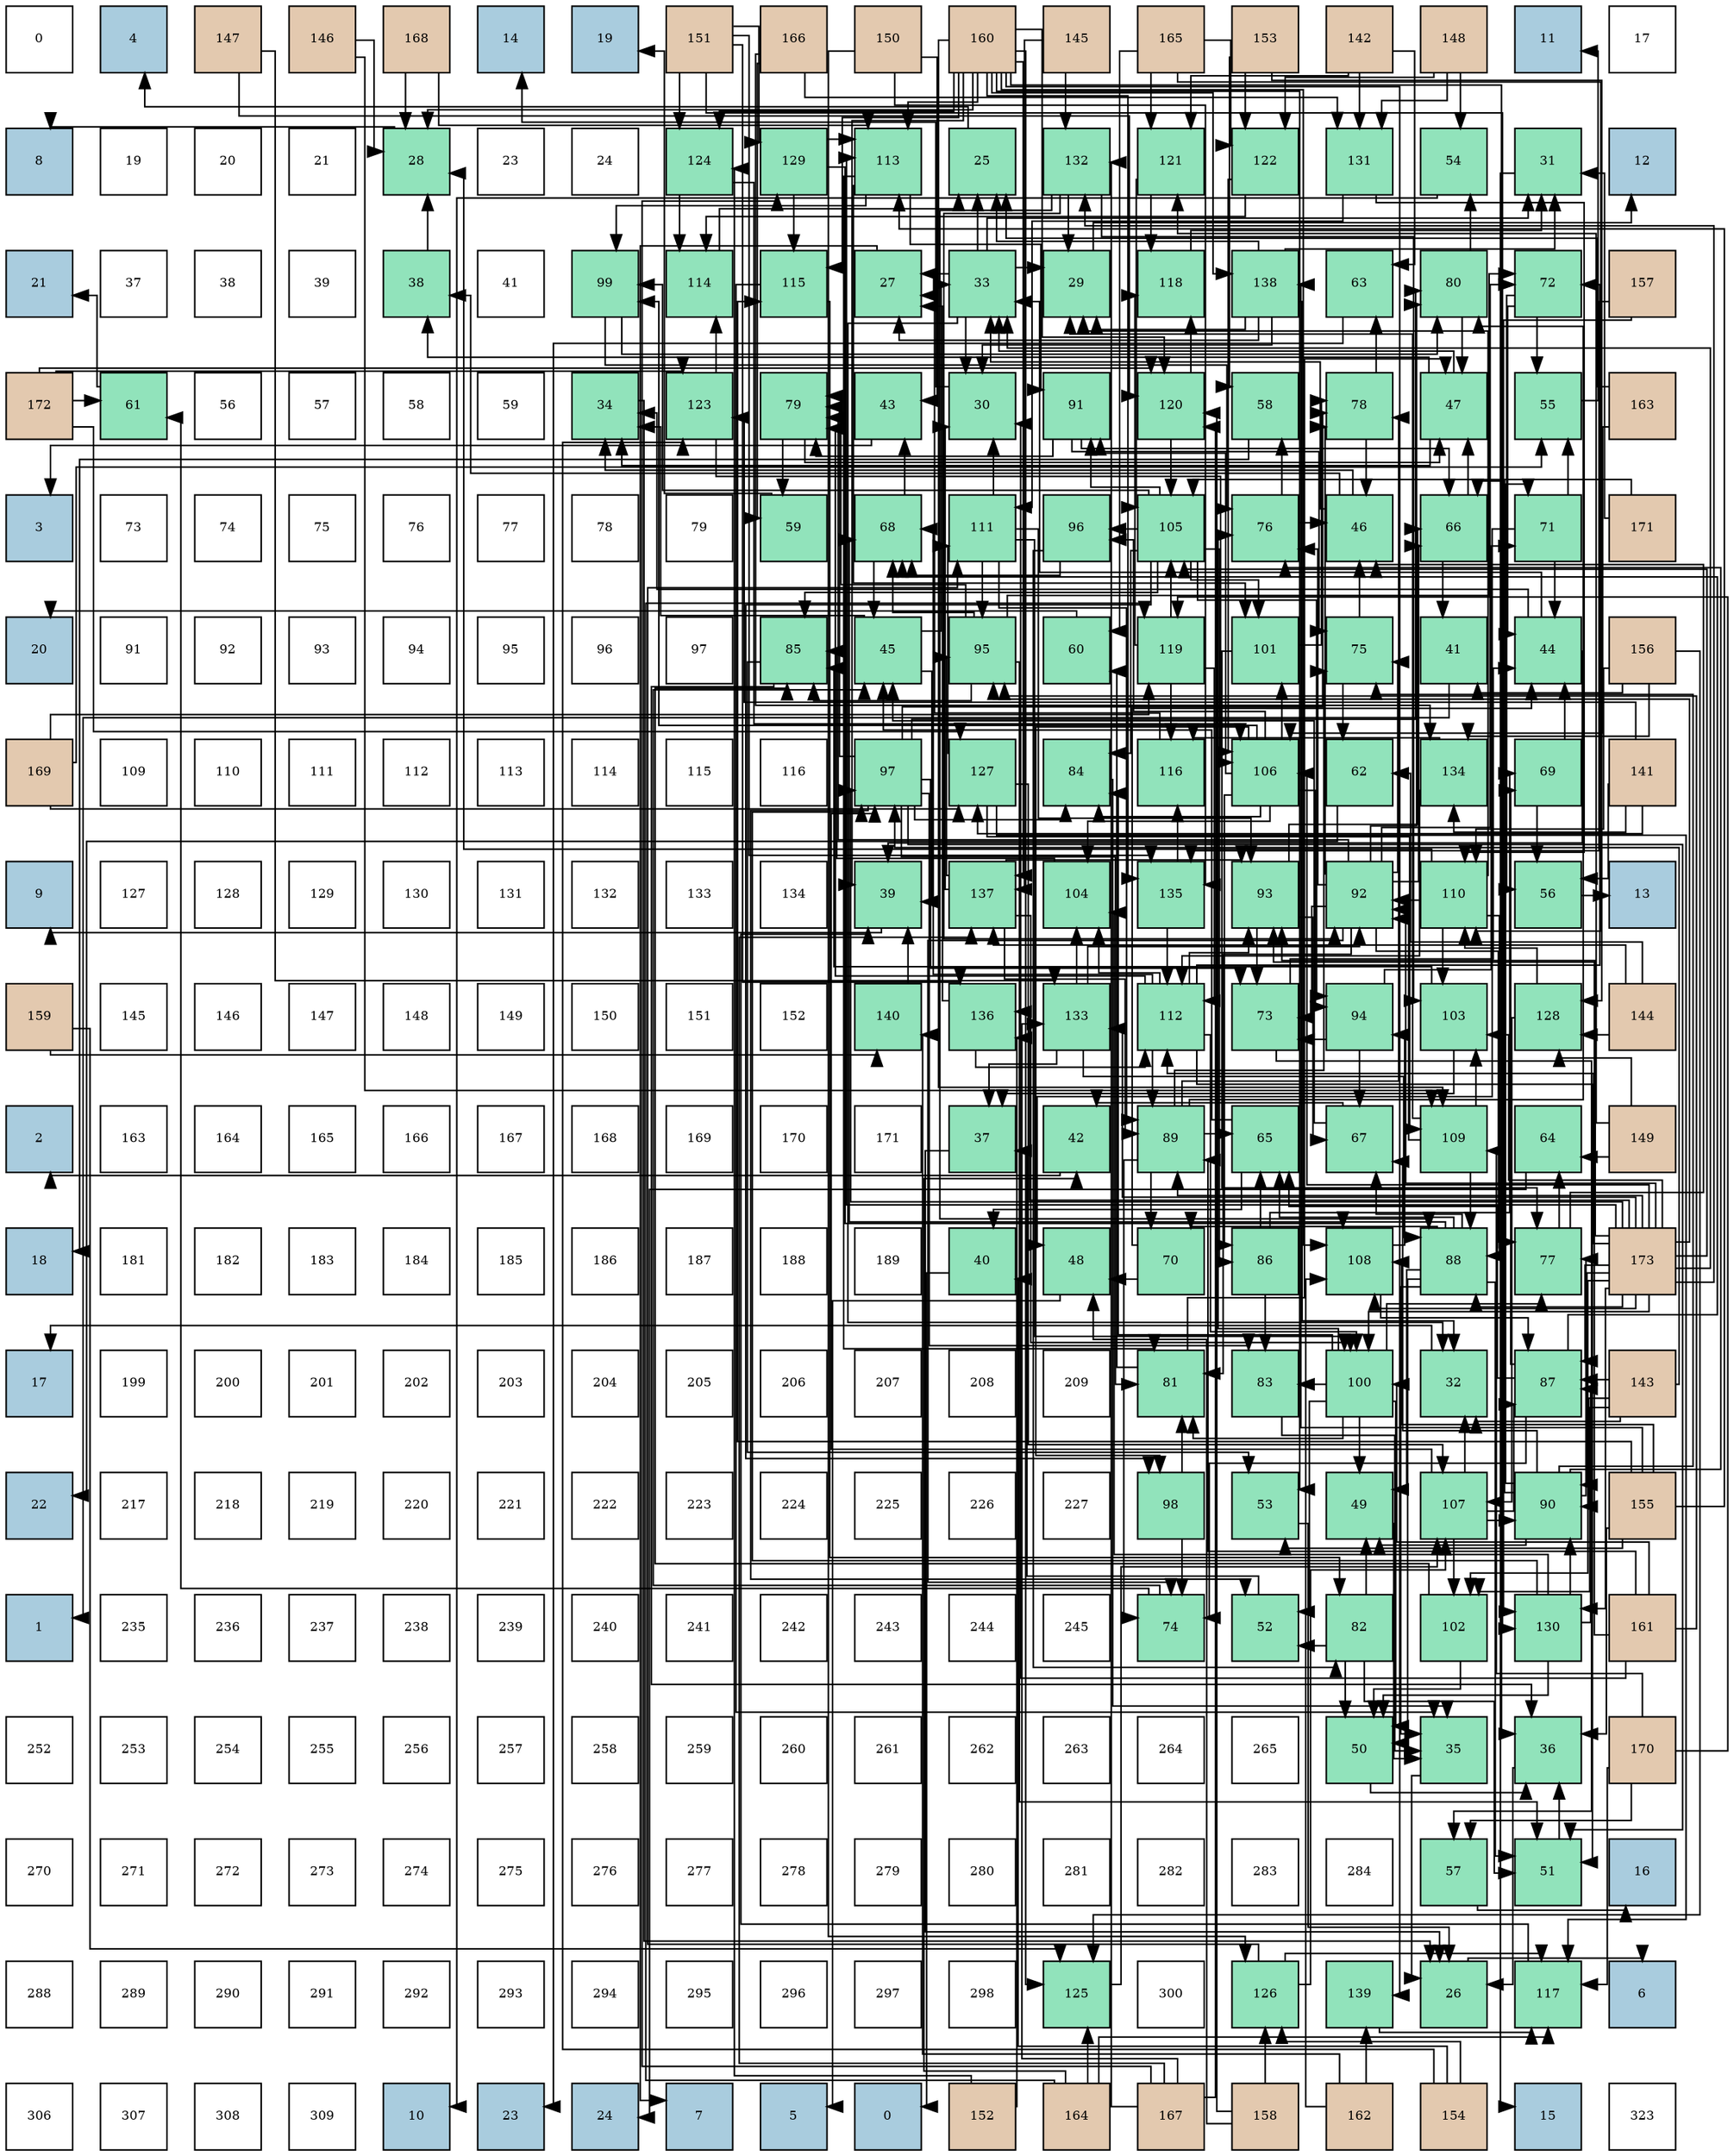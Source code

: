 digraph layout{
 rankdir=TB;
 splines=ortho;
 node [style=filled shape=square fixedsize=true width=0.6];
0[label="0", fontsize=8, fillcolor="#ffffff"];
1[label="4", fontsize=8, fillcolor="#a9ccde"];
2[label="147", fontsize=8, fillcolor="#e3c9af"];
3[label="146", fontsize=8, fillcolor="#e3c9af"];
4[label="168", fontsize=8, fillcolor="#e3c9af"];
5[label="14", fontsize=8, fillcolor="#a9ccde"];
6[label="19", fontsize=8, fillcolor="#a9ccde"];
7[label="151", fontsize=8, fillcolor="#e3c9af"];
8[label="166", fontsize=8, fillcolor="#e3c9af"];
9[label="150", fontsize=8, fillcolor="#e3c9af"];
10[label="160", fontsize=8, fillcolor="#e3c9af"];
11[label="145", fontsize=8, fillcolor="#e3c9af"];
12[label="165", fontsize=8, fillcolor="#e3c9af"];
13[label="153", fontsize=8, fillcolor="#e3c9af"];
14[label="142", fontsize=8, fillcolor="#e3c9af"];
15[label="148", fontsize=8, fillcolor="#e3c9af"];
16[label="11", fontsize=8, fillcolor="#a9ccde"];
17[label="17", fontsize=8, fillcolor="#ffffff"];
18[label="8", fontsize=8, fillcolor="#a9ccde"];
19[label="19", fontsize=8, fillcolor="#ffffff"];
20[label="20", fontsize=8, fillcolor="#ffffff"];
21[label="21", fontsize=8, fillcolor="#ffffff"];
22[label="28", fontsize=8, fillcolor="#91e3bb"];
23[label="23", fontsize=8, fillcolor="#ffffff"];
24[label="24", fontsize=8, fillcolor="#ffffff"];
25[label="124", fontsize=8, fillcolor="#91e3bb"];
26[label="129", fontsize=8, fillcolor="#91e3bb"];
27[label="113", fontsize=8, fillcolor="#91e3bb"];
28[label="25", fontsize=8, fillcolor="#91e3bb"];
29[label="132", fontsize=8, fillcolor="#91e3bb"];
30[label="121", fontsize=8, fillcolor="#91e3bb"];
31[label="122", fontsize=8, fillcolor="#91e3bb"];
32[label="131", fontsize=8, fillcolor="#91e3bb"];
33[label="54", fontsize=8, fillcolor="#91e3bb"];
34[label="31", fontsize=8, fillcolor="#91e3bb"];
35[label="12", fontsize=8, fillcolor="#a9ccde"];
36[label="21", fontsize=8, fillcolor="#a9ccde"];
37[label="37", fontsize=8, fillcolor="#ffffff"];
38[label="38", fontsize=8, fillcolor="#ffffff"];
39[label="39", fontsize=8, fillcolor="#ffffff"];
40[label="38", fontsize=8, fillcolor="#91e3bb"];
41[label="41", fontsize=8, fillcolor="#ffffff"];
42[label="99", fontsize=8, fillcolor="#91e3bb"];
43[label="114", fontsize=8, fillcolor="#91e3bb"];
44[label="115", fontsize=8, fillcolor="#91e3bb"];
45[label="27", fontsize=8, fillcolor="#91e3bb"];
46[label="33", fontsize=8, fillcolor="#91e3bb"];
47[label="29", fontsize=8, fillcolor="#91e3bb"];
48[label="118", fontsize=8, fillcolor="#91e3bb"];
49[label="138", fontsize=8, fillcolor="#91e3bb"];
50[label="63", fontsize=8, fillcolor="#91e3bb"];
51[label="80", fontsize=8, fillcolor="#91e3bb"];
52[label="72", fontsize=8, fillcolor="#91e3bb"];
53[label="157", fontsize=8, fillcolor="#e3c9af"];
54[label="172", fontsize=8, fillcolor="#e3c9af"];
55[label="61", fontsize=8, fillcolor="#91e3bb"];
56[label="56", fontsize=8, fillcolor="#ffffff"];
57[label="57", fontsize=8, fillcolor="#ffffff"];
58[label="58", fontsize=8, fillcolor="#ffffff"];
59[label="59", fontsize=8, fillcolor="#ffffff"];
60[label="34", fontsize=8, fillcolor="#91e3bb"];
61[label="123", fontsize=8, fillcolor="#91e3bb"];
62[label="79", fontsize=8, fillcolor="#91e3bb"];
63[label="43", fontsize=8, fillcolor="#91e3bb"];
64[label="30", fontsize=8, fillcolor="#91e3bb"];
65[label="91", fontsize=8, fillcolor="#91e3bb"];
66[label="120", fontsize=8, fillcolor="#91e3bb"];
67[label="58", fontsize=8, fillcolor="#91e3bb"];
68[label="78", fontsize=8, fillcolor="#91e3bb"];
69[label="47", fontsize=8, fillcolor="#91e3bb"];
70[label="55", fontsize=8, fillcolor="#91e3bb"];
71[label="163", fontsize=8, fillcolor="#e3c9af"];
72[label="3", fontsize=8, fillcolor="#a9ccde"];
73[label="73", fontsize=8, fillcolor="#ffffff"];
74[label="74", fontsize=8, fillcolor="#ffffff"];
75[label="75", fontsize=8, fillcolor="#ffffff"];
76[label="76", fontsize=8, fillcolor="#ffffff"];
77[label="77", fontsize=8, fillcolor="#ffffff"];
78[label="78", fontsize=8, fillcolor="#ffffff"];
79[label="79", fontsize=8, fillcolor="#ffffff"];
80[label="59", fontsize=8, fillcolor="#91e3bb"];
81[label="68", fontsize=8, fillcolor="#91e3bb"];
82[label="111", fontsize=8, fillcolor="#91e3bb"];
83[label="96", fontsize=8, fillcolor="#91e3bb"];
84[label="105", fontsize=8, fillcolor="#91e3bb"];
85[label="76", fontsize=8, fillcolor="#91e3bb"];
86[label="46", fontsize=8, fillcolor="#91e3bb"];
87[label="66", fontsize=8, fillcolor="#91e3bb"];
88[label="71", fontsize=8, fillcolor="#91e3bb"];
89[label="171", fontsize=8, fillcolor="#e3c9af"];
90[label="20", fontsize=8, fillcolor="#a9ccde"];
91[label="91", fontsize=8, fillcolor="#ffffff"];
92[label="92", fontsize=8, fillcolor="#ffffff"];
93[label="93", fontsize=8, fillcolor="#ffffff"];
94[label="94", fontsize=8, fillcolor="#ffffff"];
95[label="95", fontsize=8, fillcolor="#ffffff"];
96[label="96", fontsize=8, fillcolor="#ffffff"];
97[label="97", fontsize=8, fillcolor="#ffffff"];
98[label="85", fontsize=8, fillcolor="#91e3bb"];
99[label="45", fontsize=8, fillcolor="#91e3bb"];
100[label="95", fontsize=8, fillcolor="#91e3bb"];
101[label="60", fontsize=8, fillcolor="#91e3bb"];
102[label="119", fontsize=8, fillcolor="#91e3bb"];
103[label="101", fontsize=8, fillcolor="#91e3bb"];
104[label="75", fontsize=8, fillcolor="#91e3bb"];
105[label="41", fontsize=8, fillcolor="#91e3bb"];
106[label="44", fontsize=8, fillcolor="#91e3bb"];
107[label="156", fontsize=8, fillcolor="#e3c9af"];
108[label="169", fontsize=8, fillcolor="#e3c9af"];
109[label="109", fontsize=8, fillcolor="#ffffff"];
110[label="110", fontsize=8, fillcolor="#ffffff"];
111[label="111", fontsize=8, fillcolor="#ffffff"];
112[label="112", fontsize=8, fillcolor="#ffffff"];
113[label="113", fontsize=8, fillcolor="#ffffff"];
114[label="114", fontsize=8, fillcolor="#ffffff"];
115[label="115", fontsize=8, fillcolor="#ffffff"];
116[label="116", fontsize=8, fillcolor="#ffffff"];
117[label="97", fontsize=8, fillcolor="#91e3bb"];
118[label="127", fontsize=8, fillcolor="#91e3bb"];
119[label="84", fontsize=8, fillcolor="#91e3bb"];
120[label="116", fontsize=8, fillcolor="#91e3bb"];
121[label="106", fontsize=8, fillcolor="#91e3bb"];
122[label="62", fontsize=8, fillcolor="#91e3bb"];
123[label="134", fontsize=8, fillcolor="#91e3bb"];
124[label="69", fontsize=8, fillcolor="#91e3bb"];
125[label="141", fontsize=8, fillcolor="#e3c9af"];
126[label="9", fontsize=8, fillcolor="#a9ccde"];
127[label="127", fontsize=8, fillcolor="#ffffff"];
128[label="128", fontsize=8, fillcolor="#ffffff"];
129[label="129", fontsize=8, fillcolor="#ffffff"];
130[label="130", fontsize=8, fillcolor="#ffffff"];
131[label="131", fontsize=8, fillcolor="#ffffff"];
132[label="132", fontsize=8, fillcolor="#ffffff"];
133[label="133", fontsize=8, fillcolor="#ffffff"];
134[label="134", fontsize=8, fillcolor="#ffffff"];
135[label="39", fontsize=8, fillcolor="#91e3bb"];
136[label="137", fontsize=8, fillcolor="#91e3bb"];
137[label="104", fontsize=8, fillcolor="#91e3bb"];
138[label="135", fontsize=8, fillcolor="#91e3bb"];
139[label="93", fontsize=8, fillcolor="#91e3bb"];
140[label="92", fontsize=8, fillcolor="#91e3bb"];
141[label="110", fontsize=8, fillcolor="#91e3bb"];
142[label="56", fontsize=8, fillcolor="#91e3bb"];
143[label="13", fontsize=8, fillcolor="#a9ccde"];
144[label="159", fontsize=8, fillcolor="#e3c9af"];
145[label="145", fontsize=8, fillcolor="#ffffff"];
146[label="146", fontsize=8, fillcolor="#ffffff"];
147[label="147", fontsize=8, fillcolor="#ffffff"];
148[label="148", fontsize=8, fillcolor="#ffffff"];
149[label="149", fontsize=8, fillcolor="#ffffff"];
150[label="150", fontsize=8, fillcolor="#ffffff"];
151[label="151", fontsize=8, fillcolor="#ffffff"];
152[label="152", fontsize=8, fillcolor="#ffffff"];
153[label="140", fontsize=8, fillcolor="#91e3bb"];
154[label="136", fontsize=8, fillcolor="#91e3bb"];
155[label="133", fontsize=8, fillcolor="#91e3bb"];
156[label="112", fontsize=8, fillcolor="#91e3bb"];
157[label="73", fontsize=8, fillcolor="#91e3bb"];
158[label="94", fontsize=8, fillcolor="#91e3bb"];
159[label="103", fontsize=8, fillcolor="#91e3bb"];
160[label="128", fontsize=8, fillcolor="#91e3bb"];
161[label="144", fontsize=8, fillcolor="#e3c9af"];
162[label="2", fontsize=8, fillcolor="#a9ccde"];
163[label="163", fontsize=8, fillcolor="#ffffff"];
164[label="164", fontsize=8, fillcolor="#ffffff"];
165[label="165", fontsize=8, fillcolor="#ffffff"];
166[label="166", fontsize=8, fillcolor="#ffffff"];
167[label="167", fontsize=8, fillcolor="#ffffff"];
168[label="168", fontsize=8, fillcolor="#ffffff"];
169[label="169", fontsize=8, fillcolor="#ffffff"];
170[label="170", fontsize=8, fillcolor="#ffffff"];
171[label="171", fontsize=8, fillcolor="#ffffff"];
172[label="37", fontsize=8, fillcolor="#91e3bb"];
173[label="42", fontsize=8, fillcolor="#91e3bb"];
174[label="89", fontsize=8, fillcolor="#91e3bb"];
175[label="65", fontsize=8, fillcolor="#91e3bb"];
176[label="67", fontsize=8, fillcolor="#91e3bb"];
177[label="109", fontsize=8, fillcolor="#91e3bb"];
178[label="64", fontsize=8, fillcolor="#91e3bb"];
179[label="149", fontsize=8, fillcolor="#e3c9af"];
180[label="18", fontsize=8, fillcolor="#a9ccde"];
181[label="181", fontsize=8, fillcolor="#ffffff"];
182[label="182", fontsize=8, fillcolor="#ffffff"];
183[label="183", fontsize=8, fillcolor="#ffffff"];
184[label="184", fontsize=8, fillcolor="#ffffff"];
185[label="185", fontsize=8, fillcolor="#ffffff"];
186[label="186", fontsize=8, fillcolor="#ffffff"];
187[label="187", fontsize=8, fillcolor="#ffffff"];
188[label="188", fontsize=8, fillcolor="#ffffff"];
189[label="189", fontsize=8, fillcolor="#ffffff"];
190[label="40", fontsize=8, fillcolor="#91e3bb"];
191[label="48", fontsize=8, fillcolor="#91e3bb"];
192[label="70", fontsize=8, fillcolor="#91e3bb"];
193[label="86", fontsize=8, fillcolor="#91e3bb"];
194[label="108", fontsize=8, fillcolor="#91e3bb"];
195[label="88", fontsize=8, fillcolor="#91e3bb"];
196[label="77", fontsize=8, fillcolor="#91e3bb"];
197[label="173", fontsize=8, fillcolor="#e3c9af"];
198[label="17", fontsize=8, fillcolor="#a9ccde"];
199[label="199", fontsize=8, fillcolor="#ffffff"];
200[label="200", fontsize=8, fillcolor="#ffffff"];
201[label="201", fontsize=8, fillcolor="#ffffff"];
202[label="202", fontsize=8, fillcolor="#ffffff"];
203[label="203", fontsize=8, fillcolor="#ffffff"];
204[label="204", fontsize=8, fillcolor="#ffffff"];
205[label="205", fontsize=8, fillcolor="#ffffff"];
206[label="206", fontsize=8, fillcolor="#ffffff"];
207[label="207", fontsize=8, fillcolor="#ffffff"];
208[label="208", fontsize=8, fillcolor="#ffffff"];
209[label="209", fontsize=8, fillcolor="#ffffff"];
210[label="81", fontsize=8, fillcolor="#91e3bb"];
211[label="83", fontsize=8, fillcolor="#91e3bb"];
212[label="100", fontsize=8, fillcolor="#91e3bb"];
213[label="32", fontsize=8, fillcolor="#91e3bb"];
214[label="87", fontsize=8, fillcolor="#91e3bb"];
215[label="143", fontsize=8, fillcolor="#e3c9af"];
216[label="22", fontsize=8, fillcolor="#a9ccde"];
217[label="217", fontsize=8, fillcolor="#ffffff"];
218[label="218", fontsize=8, fillcolor="#ffffff"];
219[label="219", fontsize=8, fillcolor="#ffffff"];
220[label="220", fontsize=8, fillcolor="#ffffff"];
221[label="221", fontsize=8, fillcolor="#ffffff"];
222[label="222", fontsize=8, fillcolor="#ffffff"];
223[label="223", fontsize=8, fillcolor="#ffffff"];
224[label="224", fontsize=8, fillcolor="#ffffff"];
225[label="225", fontsize=8, fillcolor="#ffffff"];
226[label="226", fontsize=8, fillcolor="#ffffff"];
227[label="227", fontsize=8, fillcolor="#ffffff"];
228[label="98", fontsize=8, fillcolor="#91e3bb"];
229[label="53", fontsize=8, fillcolor="#91e3bb"];
230[label="49", fontsize=8, fillcolor="#91e3bb"];
231[label="107", fontsize=8, fillcolor="#91e3bb"];
232[label="90", fontsize=8, fillcolor="#91e3bb"];
233[label="155", fontsize=8, fillcolor="#e3c9af"];
234[label="1", fontsize=8, fillcolor="#a9ccde"];
235[label="235", fontsize=8, fillcolor="#ffffff"];
236[label="236", fontsize=8, fillcolor="#ffffff"];
237[label="237", fontsize=8, fillcolor="#ffffff"];
238[label="238", fontsize=8, fillcolor="#ffffff"];
239[label="239", fontsize=8, fillcolor="#ffffff"];
240[label="240", fontsize=8, fillcolor="#ffffff"];
241[label="241", fontsize=8, fillcolor="#ffffff"];
242[label="242", fontsize=8, fillcolor="#ffffff"];
243[label="243", fontsize=8, fillcolor="#ffffff"];
244[label="244", fontsize=8, fillcolor="#ffffff"];
245[label="245", fontsize=8, fillcolor="#ffffff"];
246[label="74", fontsize=8, fillcolor="#91e3bb"];
247[label="52", fontsize=8, fillcolor="#91e3bb"];
248[label="82", fontsize=8, fillcolor="#91e3bb"];
249[label="102", fontsize=8, fillcolor="#91e3bb"];
250[label="130", fontsize=8, fillcolor="#91e3bb"];
251[label="161", fontsize=8, fillcolor="#e3c9af"];
252[label="252", fontsize=8, fillcolor="#ffffff"];
253[label="253", fontsize=8, fillcolor="#ffffff"];
254[label="254", fontsize=8, fillcolor="#ffffff"];
255[label="255", fontsize=8, fillcolor="#ffffff"];
256[label="256", fontsize=8, fillcolor="#ffffff"];
257[label="257", fontsize=8, fillcolor="#ffffff"];
258[label="258", fontsize=8, fillcolor="#ffffff"];
259[label="259", fontsize=8, fillcolor="#ffffff"];
260[label="260", fontsize=8, fillcolor="#ffffff"];
261[label="261", fontsize=8, fillcolor="#ffffff"];
262[label="262", fontsize=8, fillcolor="#ffffff"];
263[label="263", fontsize=8, fillcolor="#ffffff"];
264[label="264", fontsize=8, fillcolor="#ffffff"];
265[label="265", fontsize=8, fillcolor="#ffffff"];
266[label="50", fontsize=8, fillcolor="#91e3bb"];
267[label="35", fontsize=8, fillcolor="#91e3bb"];
268[label="36", fontsize=8, fillcolor="#91e3bb"];
269[label="170", fontsize=8, fillcolor="#e3c9af"];
270[label="270", fontsize=8, fillcolor="#ffffff"];
271[label="271", fontsize=8, fillcolor="#ffffff"];
272[label="272", fontsize=8, fillcolor="#ffffff"];
273[label="273", fontsize=8, fillcolor="#ffffff"];
274[label="274", fontsize=8, fillcolor="#ffffff"];
275[label="275", fontsize=8, fillcolor="#ffffff"];
276[label="276", fontsize=8, fillcolor="#ffffff"];
277[label="277", fontsize=8, fillcolor="#ffffff"];
278[label="278", fontsize=8, fillcolor="#ffffff"];
279[label="279", fontsize=8, fillcolor="#ffffff"];
280[label="280", fontsize=8, fillcolor="#ffffff"];
281[label="281", fontsize=8, fillcolor="#ffffff"];
282[label="282", fontsize=8, fillcolor="#ffffff"];
283[label="283", fontsize=8, fillcolor="#ffffff"];
284[label="284", fontsize=8, fillcolor="#ffffff"];
285[label="57", fontsize=8, fillcolor="#91e3bb"];
286[label="51", fontsize=8, fillcolor="#91e3bb"];
287[label="16", fontsize=8, fillcolor="#a9ccde"];
288[label="288", fontsize=8, fillcolor="#ffffff"];
289[label="289", fontsize=8, fillcolor="#ffffff"];
290[label="290", fontsize=8, fillcolor="#ffffff"];
291[label="291", fontsize=8, fillcolor="#ffffff"];
292[label="292", fontsize=8, fillcolor="#ffffff"];
293[label="293", fontsize=8, fillcolor="#ffffff"];
294[label="294", fontsize=8, fillcolor="#ffffff"];
295[label="295", fontsize=8, fillcolor="#ffffff"];
296[label="296", fontsize=8, fillcolor="#ffffff"];
297[label="297", fontsize=8, fillcolor="#ffffff"];
298[label="298", fontsize=8, fillcolor="#ffffff"];
299[label="125", fontsize=8, fillcolor="#91e3bb"];
300[label="300", fontsize=8, fillcolor="#ffffff"];
301[label="126", fontsize=8, fillcolor="#91e3bb"];
302[label="139", fontsize=8, fillcolor="#91e3bb"];
303[label="26", fontsize=8, fillcolor="#91e3bb"];
304[label="117", fontsize=8, fillcolor="#91e3bb"];
305[label="6", fontsize=8, fillcolor="#a9ccde"];
306[label="306", fontsize=8, fillcolor="#ffffff"];
307[label="307", fontsize=8, fillcolor="#ffffff"];
308[label="308", fontsize=8, fillcolor="#ffffff"];
309[label="309", fontsize=8, fillcolor="#ffffff"];
310[label="10", fontsize=8, fillcolor="#a9ccde"];
311[label="23", fontsize=8, fillcolor="#a9ccde"];
312[label="24", fontsize=8, fillcolor="#a9ccde"];
313[label="7", fontsize=8, fillcolor="#a9ccde"];
314[label="5", fontsize=8, fillcolor="#a9ccde"];
315[label="0", fontsize=8, fillcolor="#a9ccde"];
316[label="152", fontsize=8, fillcolor="#e3c9af"];
317[label="164", fontsize=8, fillcolor="#e3c9af"];
318[label="167", fontsize=8, fillcolor="#e3c9af"];
319[label="158", fontsize=8, fillcolor="#e3c9af"];
320[label="162", fontsize=8, fillcolor="#e3c9af"];
321[label="154", fontsize=8, fillcolor="#e3c9af"];
322[label="15", fontsize=8, fillcolor="#a9ccde"];
323[label="323", fontsize=8, fillcolor="#ffffff"];
edge [constraint=false, style=vis];28 -> 1;
303 -> 305;
45 -> 313;
22 -> 18;
47 -> 35;
64 -> 5;
34 -> 322;
213 -> 198;
46 -> 28;
46 -> 45;
46 -> 47;
46 -> 64;
46 -> 34;
46 -> 213;
60 -> 303;
267 -> 303;
268 -> 303;
172 -> 303;
40 -> 22;
135 -> 126;
190 -> 315;
105 -> 234;
173 -> 162;
63 -> 72;
106 -> 46;
106 -> 60;
106 -> 135;
99 -> 46;
99 -> 60;
99 -> 135;
86 -> 46;
86 -> 60;
86 -> 40;
69 -> 46;
69 -> 60;
69 -> 40;
191 -> 314;
230 -> 267;
266 -> 268;
286 -> 268;
247 -> 172;
229 -> 303;
33 -> 310;
70 -> 16;
142 -> 143;
285 -> 287;
67 -> 180;
80 -> 6;
101 -> 90;
55 -> 36;
122 -> 216;
50 -> 311;
178 -> 312;
175 -> 190;
175 -> 99;
87 -> 105;
87 -> 69;
176 -> 173;
176 -> 99;
81 -> 63;
81 -> 99;
124 -> 106;
124 -> 142;
192 -> 106;
192 -> 191;
88 -> 106;
88 -> 191;
88 -> 70;
52 -> 106;
52 -> 70;
52 -> 142;
157 -> 106;
157 -> 285;
246 -> 99;
246 -> 55;
104 -> 86;
104 -> 122;
85 -> 86;
85 -> 67;
196 -> 86;
196 -> 178;
68 -> 86;
68 -> 50;
62 -> 69;
62 -> 80;
51 -> 69;
51 -> 33;
210 -> 69;
210 -> 101;
248 -> 230;
248 -> 266;
248 -> 286;
248 -> 247;
211 -> 267;
119 -> 267;
98 -> 268;
98 -> 229;
193 -> 175;
193 -> 124;
193 -> 211;
214 -> 175;
214 -> 81;
214 -> 124;
214 -> 246;
195 -> 267;
195 -> 230;
195 -> 266;
195 -> 286;
195 -> 175;
195 -> 176;
195 -> 81;
195 -> 192;
174 -> 175;
174 -> 192;
174 -> 246;
174 -> 104;
174 -> 68;
174 -> 51;
232 -> 230;
232 -> 87;
232 -> 176;
232 -> 88;
232 -> 104;
232 -> 85;
232 -> 196;
65 -> 87;
65 -> 104;
65 -> 62;
140 -> 87;
140 -> 52;
140 -> 157;
140 -> 246;
140 -> 104;
140 -> 85;
140 -> 196;
140 -> 68;
140 -> 62;
140 -> 51;
140 -> 210;
139 -> 87;
139 -> 176;
139 -> 157;
158 -> 176;
158 -> 88;
158 -> 157;
100 -> 286;
100 -> 81;
100 -> 52;
100 -> 62;
100 -> 98;
83 -> 81;
83 -> 248;
117 -> 286;
117 -> 247;
117 -> 157;
117 -> 68;
117 -> 62;
117 -> 51;
117 -> 210;
117 -> 211;
117 -> 119;
228 -> 246;
228 -> 210;
42 -> 85;
42 -> 51;
212 -> 230;
212 -> 266;
212 -> 247;
212 -> 85;
212 -> 196;
212 -> 210;
212 -> 211;
212 -> 119;
103 -> 196;
103 -> 68;
249 -> 266;
249 -> 98;
159 -> 172;
159 -> 98;
137 -> 98;
84 -> 119;
84 -> 98;
84 -> 193;
84 -> 65;
84 -> 158;
84 -> 83;
84 -> 228;
84 -> 42;
84 -> 103;
121 -> 119;
121 -> 193;
121 -> 65;
121 -> 158;
121 -> 83;
121 -> 228;
121 -> 42;
121 -> 103;
121 -> 137;
231 -> 213;
231 -> 214;
231 -> 232;
231 -> 117;
231 -> 249;
194 -> 214;
194 -> 158;
177 -> 47;
177 -> 195;
177 -> 140;
177 -> 159;
141 -> 22;
141 -> 47;
141 -> 195;
141 -> 140;
141 -> 159;
82 -> 64;
82 -> 174;
82 -> 139;
82 -> 100;
82 -> 212;
156 -> 286;
156 -> 81;
156 -> 52;
156 -> 62;
156 -> 174;
156 -> 139;
156 -> 212;
156 -> 137;
27 -> 210;
27 -> 65;
27 -> 42;
27 -> 103;
43 -> 28;
44 -> 267;
44 -> 248;
120 -> 45;
304 -> 135;
48 -> 34;
102 -> 84;
102 -> 156;
102 -> 120;
102 -> 48;
66 -> 84;
66 -> 48;
30 -> 84;
30 -> 48;
31 -> 121;
31 -> 43;
61 -> 121;
61 -> 43;
25 -> 121;
25 -> 43;
299 -> 231;
301 -> 231;
301 -> 82;
301 -> 304;
118 -> 231;
118 -> 177;
118 -> 82;
118 -> 304;
160 -> 231;
160 -> 141;
26 -> 194;
26 -> 27;
26 -> 44;
250 -> 266;
250 -> 214;
250 -> 232;
250 -> 117;
250 -> 137;
32 -> 141;
32 -> 82;
29 -> 47;
29 -> 195;
29 -> 140;
29 -> 159;
155 -> 172;
155 -> 195;
155 -> 140;
155 -> 137;
123 -> 156;
123 -> 120;
138 -> 156;
138 -> 120;
154 -> 45;
154 -> 156;
136 -> 64;
136 -> 174;
136 -> 139;
136 -> 100;
136 -> 212;
49 -> 28;
49 -> 45;
49 -> 47;
49 -> 64;
49 -> 34;
49 -> 213;
302 -> 304;
153 -> 135;
125 -> 142;
125 -> 61;
125 -> 118;
125 -> 123;
14 -> 50;
14 -> 30;
14 -> 32;
215 -> 213;
215 -> 214;
215 -> 232;
215 -> 117;
215 -> 249;
161 -> 122;
161 -> 160;
161 -> 136;
11 -> 29;
11 -> 136;
3 -> 22;
3 -> 177;
2 -> 66;
2 -> 155;
15 -> 33;
15 -> 31;
15 -> 32;
179 -> 178;
179 -> 30;
179 -> 160;
9 -> 63;
9 -> 301;
9 -> 138;
7 -> 25;
7 -> 26;
7 -> 250;
7 -> 138;
7 -> 154;
316 -> 25;
316 -> 154;
13 -> 67;
13 -> 31;
13 -> 160;
321 -> 190;
321 -> 61;
321 -> 301;
233 -> 268;
233 -> 229;
233 -> 194;
233 -> 27;
233 -> 44;
233 -> 49;
107 -> 105;
107 -> 141;
107 -> 299;
107 -> 123;
53 -> 250;
53 -> 138;
319 -> 191;
319 -> 66;
319 -> 301;
144 -> 299;
144 -> 153;
10 -> 22;
10 -> 268;
10 -> 135;
10 -> 229;
10 -> 194;
10 -> 177;
10 -> 27;
10 -> 44;
10 -> 66;
10 -> 25;
10 -> 299;
10 -> 138;
10 -> 136;
10 -> 49;
10 -> 302;
251 -> 64;
251 -> 174;
251 -> 139;
251 -> 100;
251 -> 212;
320 -> 194;
320 -> 302;
320 -> 153;
71 -> 28;
71 -> 121;
317 -> 173;
317 -> 304;
317 -> 102;
317 -> 299;
12 -> 101;
12 -> 141;
12 -> 30;
12 -> 31;
8 -> 80;
8 -> 32;
8 -> 123;
318 -> 66;
318 -> 26;
318 -> 29;
318 -> 155;
318 -> 136;
4 -> 22;
4 -> 27;
108 -> 70;
108 -> 102;
108 -> 118;
269 -> 285;
269 -> 177;
269 -> 304;
269 -> 102;
89 -> 34;
89 -> 84;
54 -> 55;
54 -> 66;
54 -> 61;
54 -> 118;
197 -> 46;
197 -> 214;
197 -> 195;
197 -> 174;
197 -> 232;
197 -> 140;
197 -> 139;
197 -> 100;
197 -> 117;
197 -> 212;
197 -> 249;
197 -> 159;
197 -> 84;
197 -> 121;
197 -> 194;
197 -> 156;
197 -> 27;
197 -> 250;
197 -> 29;
197 -> 155;
197 -> 154;
edge [constraint=true, style=invis];
0 -> 18 -> 36 -> 54 -> 72 -> 90 -> 108 -> 126 -> 144 -> 162 -> 180 -> 198 -> 216 -> 234 -> 252 -> 270 -> 288 -> 306;
1 -> 19 -> 37 -> 55 -> 73 -> 91 -> 109 -> 127 -> 145 -> 163 -> 181 -> 199 -> 217 -> 235 -> 253 -> 271 -> 289 -> 307;
2 -> 20 -> 38 -> 56 -> 74 -> 92 -> 110 -> 128 -> 146 -> 164 -> 182 -> 200 -> 218 -> 236 -> 254 -> 272 -> 290 -> 308;
3 -> 21 -> 39 -> 57 -> 75 -> 93 -> 111 -> 129 -> 147 -> 165 -> 183 -> 201 -> 219 -> 237 -> 255 -> 273 -> 291 -> 309;
4 -> 22 -> 40 -> 58 -> 76 -> 94 -> 112 -> 130 -> 148 -> 166 -> 184 -> 202 -> 220 -> 238 -> 256 -> 274 -> 292 -> 310;
5 -> 23 -> 41 -> 59 -> 77 -> 95 -> 113 -> 131 -> 149 -> 167 -> 185 -> 203 -> 221 -> 239 -> 257 -> 275 -> 293 -> 311;
6 -> 24 -> 42 -> 60 -> 78 -> 96 -> 114 -> 132 -> 150 -> 168 -> 186 -> 204 -> 222 -> 240 -> 258 -> 276 -> 294 -> 312;
7 -> 25 -> 43 -> 61 -> 79 -> 97 -> 115 -> 133 -> 151 -> 169 -> 187 -> 205 -> 223 -> 241 -> 259 -> 277 -> 295 -> 313;
8 -> 26 -> 44 -> 62 -> 80 -> 98 -> 116 -> 134 -> 152 -> 170 -> 188 -> 206 -> 224 -> 242 -> 260 -> 278 -> 296 -> 314;
9 -> 27 -> 45 -> 63 -> 81 -> 99 -> 117 -> 135 -> 153 -> 171 -> 189 -> 207 -> 225 -> 243 -> 261 -> 279 -> 297 -> 315;
10 -> 28 -> 46 -> 64 -> 82 -> 100 -> 118 -> 136 -> 154 -> 172 -> 190 -> 208 -> 226 -> 244 -> 262 -> 280 -> 298 -> 316;
11 -> 29 -> 47 -> 65 -> 83 -> 101 -> 119 -> 137 -> 155 -> 173 -> 191 -> 209 -> 227 -> 245 -> 263 -> 281 -> 299 -> 317;
12 -> 30 -> 48 -> 66 -> 84 -> 102 -> 120 -> 138 -> 156 -> 174 -> 192 -> 210 -> 228 -> 246 -> 264 -> 282 -> 300 -> 318;
13 -> 31 -> 49 -> 67 -> 85 -> 103 -> 121 -> 139 -> 157 -> 175 -> 193 -> 211 -> 229 -> 247 -> 265 -> 283 -> 301 -> 319;
14 -> 32 -> 50 -> 68 -> 86 -> 104 -> 122 -> 140 -> 158 -> 176 -> 194 -> 212 -> 230 -> 248 -> 266 -> 284 -> 302 -> 320;
15 -> 33 -> 51 -> 69 -> 87 -> 105 -> 123 -> 141 -> 159 -> 177 -> 195 -> 213 -> 231 -> 249 -> 267 -> 285 -> 303 -> 321;
16 -> 34 -> 52 -> 70 -> 88 -> 106 -> 124 -> 142 -> 160 -> 178 -> 196 -> 214 -> 232 -> 250 -> 268 -> 286 -> 304 -> 322;
17 -> 35 -> 53 -> 71 -> 89 -> 107 -> 125 -> 143 -> 161 -> 179 -> 197 -> 215 -> 233 -> 251 -> 269 -> 287 -> 305 -> 323;
rank = same {0 -> 1 -> 2 -> 3 -> 4 -> 5 -> 6 -> 7 -> 8 -> 9 -> 10 -> 11 -> 12 -> 13 -> 14 -> 15 -> 16 -> 17};
rank = same {18 -> 19 -> 20 -> 21 -> 22 -> 23 -> 24 -> 25 -> 26 -> 27 -> 28 -> 29 -> 30 -> 31 -> 32 -> 33 -> 34 -> 35};
rank = same {36 -> 37 -> 38 -> 39 -> 40 -> 41 -> 42 -> 43 -> 44 -> 45 -> 46 -> 47 -> 48 -> 49 -> 50 -> 51 -> 52 -> 53};
rank = same {54 -> 55 -> 56 -> 57 -> 58 -> 59 -> 60 -> 61 -> 62 -> 63 -> 64 -> 65 -> 66 -> 67 -> 68 -> 69 -> 70 -> 71};
rank = same {72 -> 73 -> 74 -> 75 -> 76 -> 77 -> 78 -> 79 -> 80 -> 81 -> 82 -> 83 -> 84 -> 85 -> 86 -> 87 -> 88 -> 89};
rank = same {90 -> 91 -> 92 -> 93 -> 94 -> 95 -> 96 -> 97 -> 98 -> 99 -> 100 -> 101 -> 102 -> 103 -> 104 -> 105 -> 106 -> 107};
rank = same {108 -> 109 -> 110 -> 111 -> 112 -> 113 -> 114 -> 115 -> 116 -> 117 -> 118 -> 119 -> 120 -> 121 -> 122 -> 123 -> 124 -> 125};
rank = same {126 -> 127 -> 128 -> 129 -> 130 -> 131 -> 132 -> 133 -> 134 -> 135 -> 136 -> 137 -> 138 -> 139 -> 140 -> 141 -> 142 -> 143};
rank = same {144 -> 145 -> 146 -> 147 -> 148 -> 149 -> 150 -> 151 -> 152 -> 153 -> 154 -> 155 -> 156 -> 157 -> 158 -> 159 -> 160 -> 161};
rank = same {162 -> 163 -> 164 -> 165 -> 166 -> 167 -> 168 -> 169 -> 170 -> 171 -> 172 -> 173 -> 174 -> 175 -> 176 -> 177 -> 178 -> 179};
rank = same {180 -> 181 -> 182 -> 183 -> 184 -> 185 -> 186 -> 187 -> 188 -> 189 -> 190 -> 191 -> 192 -> 193 -> 194 -> 195 -> 196 -> 197};
rank = same {198 -> 199 -> 200 -> 201 -> 202 -> 203 -> 204 -> 205 -> 206 -> 207 -> 208 -> 209 -> 210 -> 211 -> 212 -> 213 -> 214 -> 215};
rank = same {216 -> 217 -> 218 -> 219 -> 220 -> 221 -> 222 -> 223 -> 224 -> 225 -> 226 -> 227 -> 228 -> 229 -> 230 -> 231 -> 232 -> 233};
rank = same {234 -> 235 -> 236 -> 237 -> 238 -> 239 -> 240 -> 241 -> 242 -> 243 -> 244 -> 245 -> 246 -> 247 -> 248 -> 249 -> 250 -> 251};
rank = same {252 -> 253 -> 254 -> 255 -> 256 -> 257 -> 258 -> 259 -> 260 -> 261 -> 262 -> 263 -> 264 -> 265 -> 266 -> 267 -> 268 -> 269};
rank = same {270 -> 271 -> 272 -> 273 -> 274 -> 275 -> 276 -> 277 -> 278 -> 279 -> 280 -> 281 -> 282 -> 283 -> 284 -> 285 -> 286 -> 287};
rank = same {288 -> 289 -> 290 -> 291 -> 292 -> 293 -> 294 -> 295 -> 296 -> 297 -> 298 -> 299 -> 300 -> 301 -> 302 -> 303 -> 304 -> 305};
rank = same {306 -> 307 -> 308 -> 309 -> 310 -> 311 -> 312 -> 313 -> 314 -> 315 -> 316 -> 317 -> 318 -> 319 -> 320 -> 321 -> 322 -> 323};
}